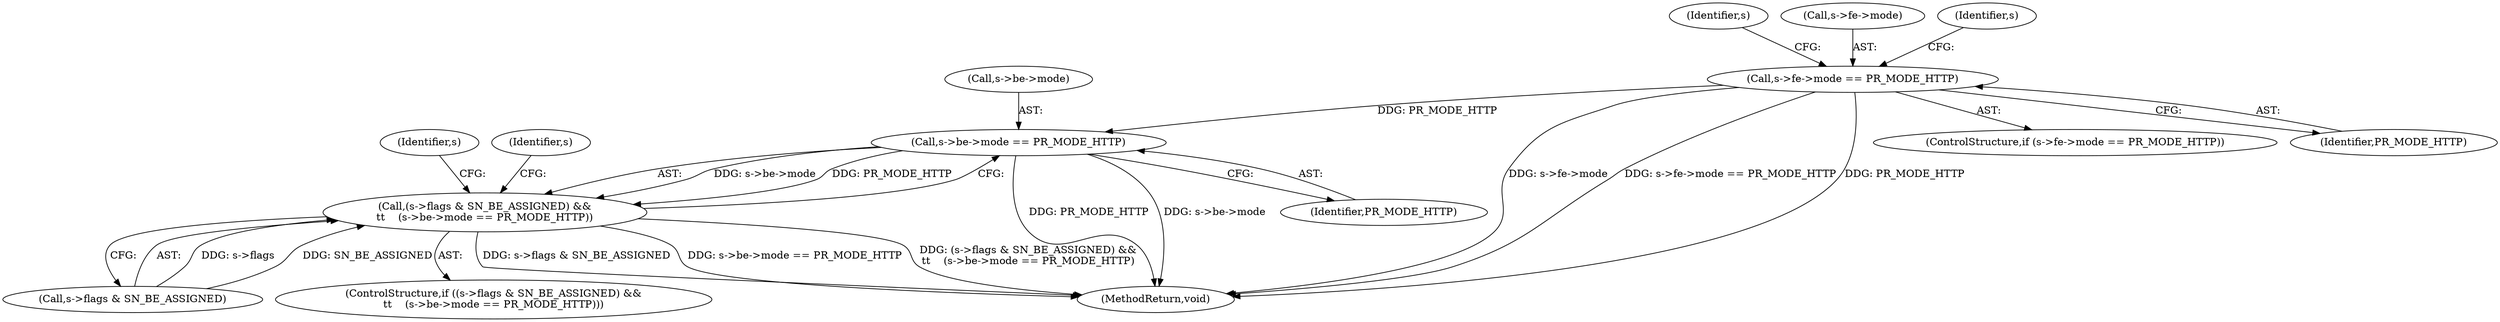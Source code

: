 digraph "0_haproxy_b4d05093bc89f71377230228007e69a1434c1a0c@pointer" {
"1000236" [label="(Call,s->fe->mode == PR_MODE_HTTP)"];
"1000287" [label="(Call,s->be->mode == PR_MODE_HTTP)"];
"1000281" [label="(Call,(s->flags & SN_BE_ASSIGNED) &&\n\t\t    (s->be->mode == PR_MODE_HTTP))"];
"1000236" [label="(Call,s->fe->mode == PR_MODE_HTTP)"];
"1000281" [label="(Call,(s->flags & SN_BE_ASSIGNED) &&\n\t\t    (s->be->mode == PR_MODE_HTTP))"];
"1000284" [label="(Identifier,s)"];
"1000346" [label="(Identifier,s)"];
"1000287" [label="(Call,s->be->mode == PR_MODE_HTTP)"];
"1000288" [label="(Call,s->be->mode)"];
"1000903" [label="(MethodReturn,void)"];
"1000282" [label="(Call,s->flags & SN_BE_ASSIGNED)"];
"1000237" [label="(Call,s->fe->mode)"];
"1000280" [label="(ControlStructure,if ((s->flags & SN_BE_ASSIGNED) &&\n\t\t    (s->be->mode == PR_MODE_HTTP)))"];
"1000302" [label="(Identifier,s)"];
"1000235" [label="(ControlStructure,if (s->fe->mode == PR_MODE_HTTP))"];
"1000242" [label="(Identifier,PR_MODE_HTTP)"];
"1000293" [label="(Identifier,PR_MODE_HTTP)"];
"1000251" [label="(Identifier,s)"];
"1000236" -> "1000235"  [label="AST: "];
"1000236" -> "1000242"  [label="CFG: "];
"1000237" -> "1000236"  [label="AST: "];
"1000242" -> "1000236"  [label="AST: "];
"1000251" -> "1000236"  [label="CFG: "];
"1000284" -> "1000236"  [label="CFG: "];
"1000236" -> "1000903"  [label="DDG: s->fe->mode"];
"1000236" -> "1000903"  [label="DDG: s->fe->mode == PR_MODE_HTTP"];
"1000236" -> "1000903"  [label="DDG: PR_MODE_HTTP"];
"1000236" -> "1000287"  [label="DDG: PR_MODE_HTTP"];
"1000287" -> "1000281"  [label="AST: "];
"1000287" -> "1000293"  [label="CFG: "];
"1000288" -> "1000287"  [label="AST: "];
"1000293" -> "1000287"  [label="AST: "];
"1000281" -> "1000287"  [label="CFG: "];
"1000287" -> "1000903"  [label="DDG: PR_MODE_HTTP"];
"1000287" -> "1000903"  [label="DDG: s->be->mode"];
"1000287" -> "1000281"  [label="DDG: s->be->mode"];
"1000287" -> "1000281"  [label="DDG: PR_MODE_HTTP"];
"1000281" -> "1000280"  [label="AST: "];
"1000281" -> "1000282"  [label="CFG: "];
"1000282" -> "1000281"  [label="AST: "];
"1000302" -> "1000281"  [label="CFG: "];
"1000346" -> "1000281"  [label="CFG: "];
"1000281" -> "1000903"  [label="DDG: s->flags & SN_BE_ASSIGNED"];
"1000281" -> "1000903"  [label="DDG: s->be->mode == PR_MODE_HTTP"];
"1000281" -> "1000903"  [label="DDG: (s->flags & SN_BE_ASSIGNED) &&\n\t\t    (s->be->mode == PR_MODE_HTTP)"];
"1000282" -> "1000281"  [label="DDG: s->flags"];
"1000282" -> "1000281"  [label="DDG: SN_BE_ASSIGNED"];
}
